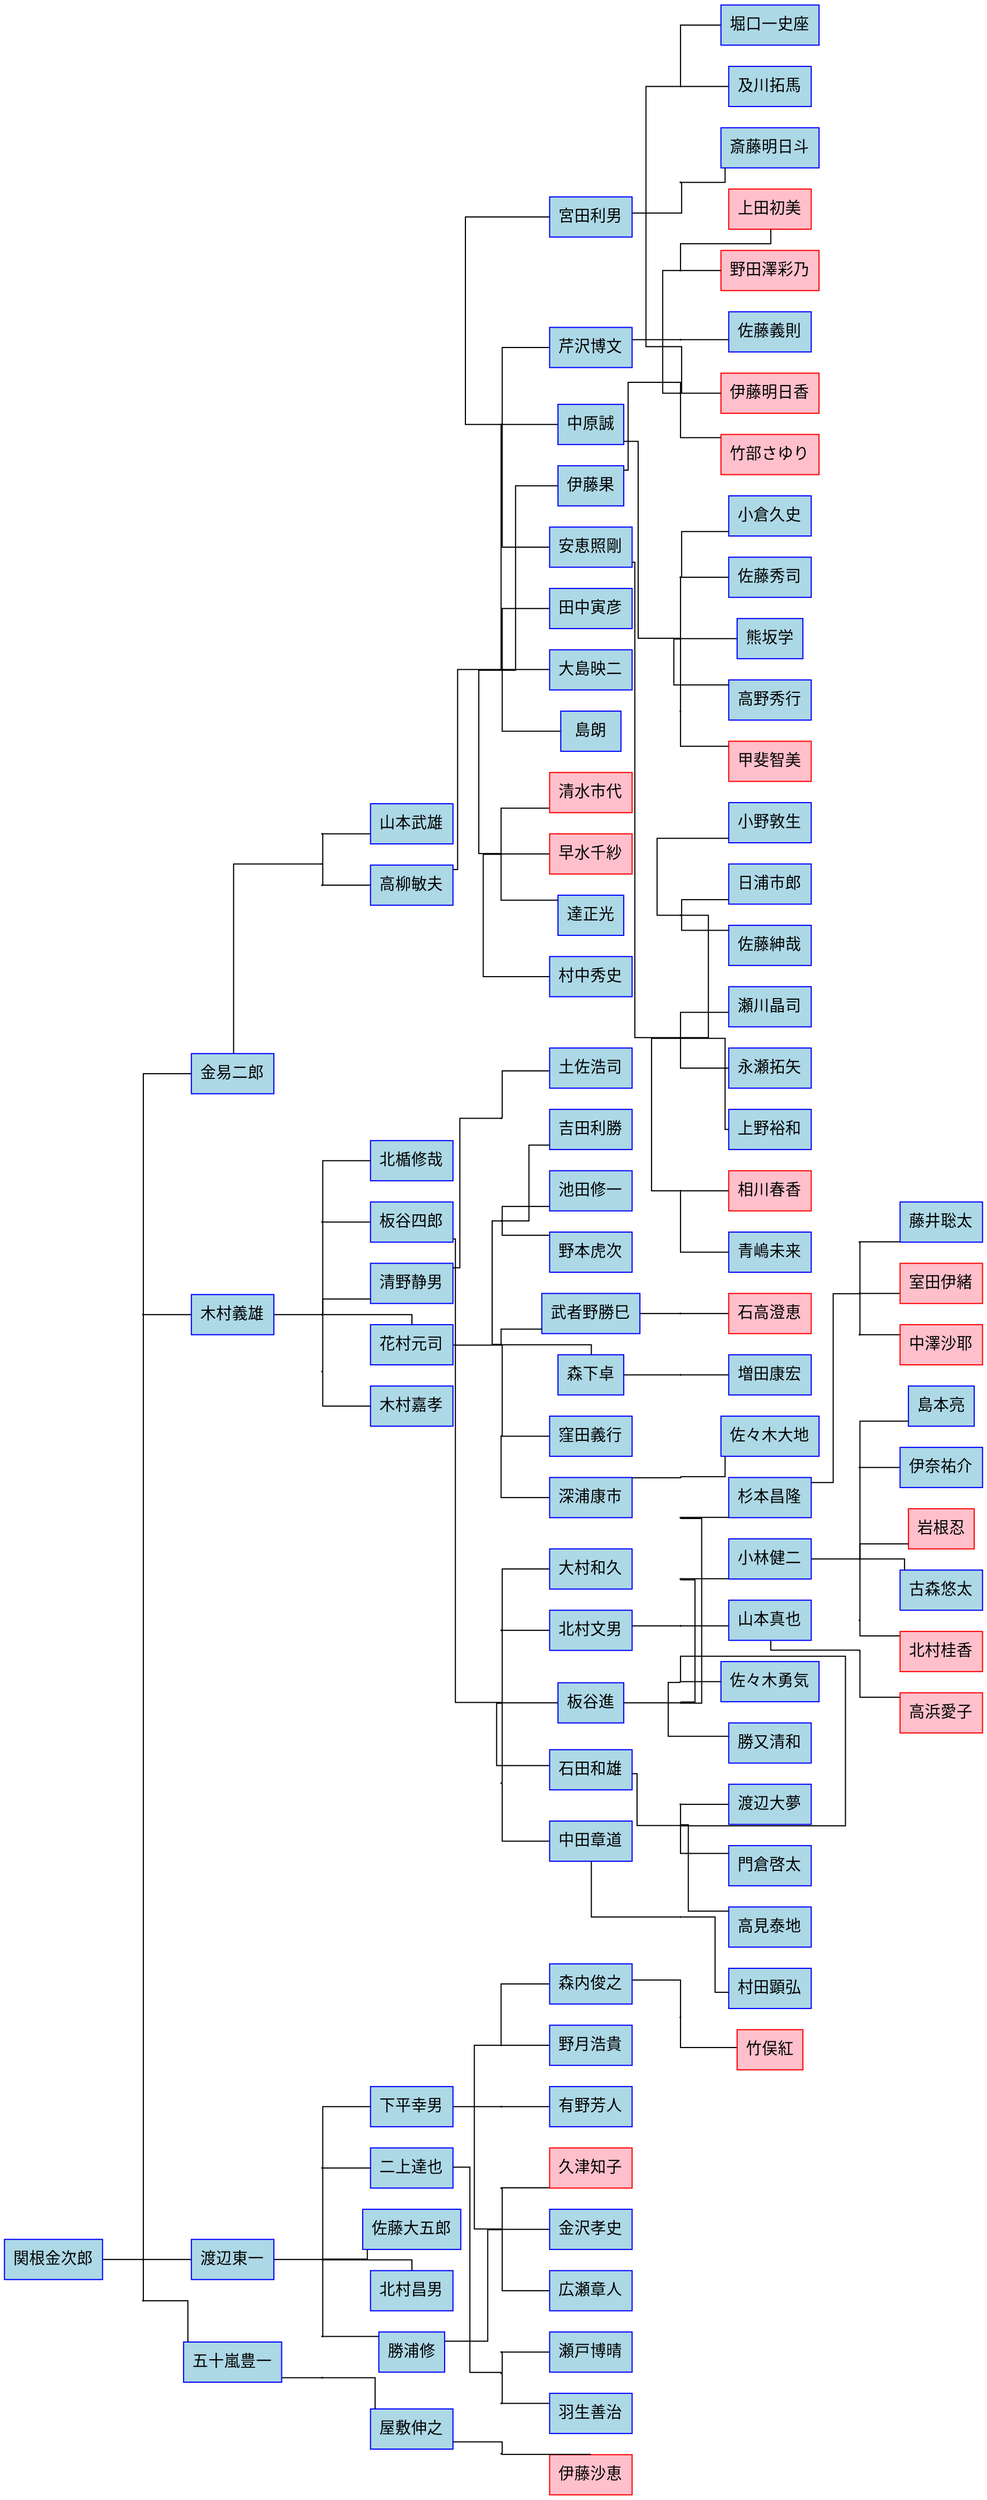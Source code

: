 graph "ShogiPlayers1" {
graph [charset="UTF-8", rankdir="LR", splines="ortho"]
node [fontname="Sans", shape="record"]



// Attributes




// Persons
pro_1 [color="blue", fillcolor="lightblue", label=" 金易二郎", style="filled"]
pro_2 [color="blue", fillcolor="lightblue", label=" 木村義雄", style="filled"]
pro_4 [color="blue", fillcolor="lightblue", label=" 渡辺東一", style="filled"]
pro_24 [color="blue", fillcolor="lightblue", label=" 北楯修哉", style="filled"]
pro_27 [color="blue", fillcolor="lightblue", label=" 山本武雄", style="filled"]
pro_29 [color="blue", fillcolor="lightblue", label=" 板谷四郎", style="filled"]
pro_31 [color="blue", fillcolor="lightblue", label=" 高柳敏夫", style="filled"]
pro_39 [color="blue", fillcolor="lightblue", label=" 花村元司", style="filled"]
pro_46 [color="blue", fillcolor="lightblue", label=" 五十嵐豊一", style="filled"]
pro_47 [color="blue", fillcolor="lightblue", label=" 清野静男", style="filled"]
pro_50 [color="blue", fillcolor="lightblue", label=" 下平幸男", style="filled"]
pro_57 [color="blue", fillcolor="lightblue", label=" 二上達也", style="filled"]
pro_60 [color="blue", fillcolor="lightblue", label=" 北村昌男", style="filled"]
pro_68 [color="blue", fillcolor="lightblue", label=" 芹沢博文", style="filled"]
pro_71 [color="blue", fillcolor="lightblue", label=" 大村和久", style="filled"]
pro_74 [color="blue", fillcolor="lightblue", label=" 佐藤大五郎", style="filled"]
pro_75 [color="blue", fillcolor="lightblue", label=" 吉田利勝", style="filled"]
pro_76 [color="blue", fillcolor="lightblue", label=" 北村文男", style="filled"]
pro_80 [color="blue", fillcolor="lightblue", label=" 木村嘉孝", style="filled"]
pro_84 [color="blue", fillcolor="lightblue", label=" 板谷進", style="filled"]
pro_92 [color="blue", fillcolor="lightblue", label=" 中原誠", style="filled"]
pro_96 [color="blue", fillcolor="lightblue", label=" 勝浦修", style="filled"]
pro_97 [color="blue", fillcolor="lightblue", label=" 石田和雄", style="filled"]
pro_102 [color="blue", fillcolor="lightblue", label=" 池田修一", style="filled"]
pro_103 [color="blue", fillcolor="lightblue", label=" 野本虎次", style="filled"]
pro_106 [color="blue", fillcolor="lightblue", label=" 佐藤義則", style="filled"]
pro_107 [color="blue", fillcolor="lightblue", label=" 安恵照剛", style="filled"]
pro_110 [color="blue", fillcolor="lightblue", label=" 宮田利男", style="filled"]
pro_118 [color="blue", fillcolor="lightblue", label=" 伊藤果", style="filled"]
pro_122 [color="blue", fillcolor="lightblue", label=" 有野芳人", style="filled"]
pro_123 [color="blue", fillcolor="lightblue", label=" 小林健二", style="filled"]
pro_124 [color="blue", fillcolor="lightblue", label=" 土佐浩司", style="filled"]
pro_127 [color="blue", fillcolor="lightblue", label=" 田中寅彦", style="filled"]
pro_129 [color="blue", fillcolor="lightblue", label=" 中田章道", style="filled"]
pro_130 [color="blue", fillcolor="lightblue", label=" 大島映二", style="filled"]
pro_137 [color="blue", fillcolor="lightblue", label=" 武者野勝巳", style="filled"]
pro_140 [color="blue", fillcolor="lightblue", label=" 瀬戸博晴", style="filled"]
pro_146 [color="blue", fillcolor="lightblue", label=" 島朗", style="filled"]
pro_161 [color="blue", fillcolor="lightblue", label=" 森下卓", style="filled"]
pro_163 [color="blue", fillcolor="lightblue", label=" 小野敦生", style="filled"]
pro_164 [color="blue", fillcolor="lightblue", label=" 日浦市郎", style="filled"]
pro_165 [color="blue", fillcolor="lightblue", label=" 達正光", style="filled"]
pro_175 [color="blue", fillcolor="lightblue", label=" 羽生善治", style="filled"]
pro_183 [color="blue", fillcolor="lightblue", label=" 森内俊之", style="filled"]
pro_188 [color="blue", fillcolor="lightblue", label=" 小倉久史", style="filled"]
pro_189 [color="blue", fillcolor="lightblue", label=" 屋敷伸之", style="filled"]
pro_196 [color="blue", fillcolor="lightblue", label=" 佐藤秀司", style="filled"]
pro_197 [color="blue", fillcolor="lightblue", label=" 杉本昌隆", style="filled"]
pro_201 [color="blue", fillcolor="lightblue", label=" 深浦康市", style="filled"]
pro_210 [color="blue", fillcolor="lightblue", label=" 窪田義行", style="filled"]
pro_215 [color="blue", fillcolor="lightblue", label=" 勝又清和", style="filled"]
pro_218 [color="blue", fillcolor="lightblue", label=" 堀口一史座", style="filled"]
pro_221 [color="blue", fillcolor="lightblue", label=" 野月浩貴", style="filled"]
pro_224 [color="blue", fillcolor="lightblue", label=" 佐藤紳哉", style="filled"]
pro_226 [color="blue", fillcolor="lightblue", label=" 高野秀行", style="filled"]
pro_228 [color="blue", fillcolor="lightblue", label=" 伊奈祐介", style="filled"]
pro_229 [color="blue", fillcolor="lightblue", label=" 山本真也", style="filled"]
pro_232 [color="blue", fillcolor="lightblue", label=" 金沢孝史", style="filled"]
pro_238 [color="blue", fillcolor="lightblue", label=" 上野裕和", style="filled"]
pro_244 [color="blue", fillcolor="lightblue", label=" 熊坂学", style="filled"]
pro_247 [color="blue", fillcolor="lightblue", label=" 島本亮", style="filled"]
pro_253 [color="blue", fillcolor="lightblue", label=" 村中秀史", style="filled"]
pro_255 [color="blue", fillcolor="lightblue", label=" 広瀬章人", style="filled"]
pro_259 [color="blue", fillcolor="lightblue", label=" 瀬川晶司", style="filled"]
pro_267 [color="blue", fillcolor="lightblue", label=" 村田顕弘", style="filled"]
pro_268 [color="blue", fillcolor="lightblue", label=" 及川拓馬", style="filled"]
pro_276 [color="blue", fillcolor="lightblue", label=" 永瀬拓矢", style="filled"]
pro_280 [color="blue", fillcolor="lightblue", label=" 佐々木勇気", style="filled"]
pro_282 [color="blue", fillcolor="lightblue", label=" 門倉啓太", style="filled"]
pro_284 [color="blue", fillcolor="lightblue", label=" 高見泰地", style="filled"]
pro_290 [color="blue", fillcolor="lightblue", label=" 渡辺大夢", style="filled"]
pro_297 [color="blue", fillcolor="lightblue", label=" 増田康宏", style="filled"]
pro_300 [color="blue", fillcolor="lightblue", label=" 青嶋未来", style="filled"]
pro_306 [color="blue", fillcolor="lightblue", label=" 佐々木大地", style="filled"]
pro_307 [color="blue", fillcolor="lightblue", label=" 藤井聡太", style="filled"]
pro_311 [color="blue", fillcolor="lightblue", label=" 斎藤明日斗", style="filled"]
pro_312 [color="blue", fillcolor="lightblue", label=" 古森悠太", style="filled"]
lady_7 [color="red", fillcolor="pink", label=" 清水市代", style="filled"]
lady_10 [color="red", fillcolor="pink", label=" 石高澄恵", style="filled"]
lady_15 [color="red", fillcolor="pink", label=" 久津知子", style="filled"]
lady_18 [color="red", fillcolor="pink", label=" 伊藤明日香", style="filled"]
lady_19 [color="red", fillcolor="pink", label=" 竹部さゆり", style="filled"]
lady_20 [color="red", fillcolor="pink", label=" 早水千紗", style="filled"]
lady_21 [color="red", fillcolor="pink", label=" 甲斐智美", style="filled"]
lady_24 [color="red", fillcolor="pink", label=" 野田澤彩乃", style="filled"]
lady_26 [color="red", fillcolor="pink", label=" 上田初美", style="filled"]
lady_32 [color="red", fillcolor="pink", label=" 岩根忍", style="filled"]
lady_35 [color="red", fillcolor="pink", label=" 室田伊緒", style="filled"]
lady_45 [color="red", fillcolor="pink", label=" 竹俣紅", style="filled"]
lady_46 [color="red", fillcolor="pink", label=" 北村桂香", style="filled"]
lady_47 [color="red", fillcolor="pink", label=" 相川春香", style="filled"]
lady_52 [color="red", fillcolor="pink", label=" 伊藤沙恵", style="filled"]
lady_53 [color="red", fillcolor="pink", label=" 中澤沙耶", style="filled"]
lady_54 [color="red", fillcolor="pink", label=" 高浜愛子", style="filled"]
extra_1 [color="blue", fillcolor="lightblue", label=" 関根金次郎", style="filled"]

// Generations


// Families
f0_c0 [height="0.01", shape="point", width="0.01"]
f0_c1 [height="0.01", shape="point", width="0.01"]
f0_c2 [height="0.01", shape="point", width="0.01"]
{rank=same; f0_c0 -- f0_c1 -- f0_c2}
pro_1 -- f0_c1
f0_c0 -- pro_27
f0_c2 -- pro_31
f1_c0 [height="0.01", shape="point", width="0.01"]
f1_c1 [height="0.01", shape="point", width="0.01"]
f1_c2 [height="0.01", shape="point", width="0.01"]
{rank=same; f1_c0 -- f1_c1 -- f1_c2}
pro_2 -- f1_c1
f1_c0 -- pro_24
f1_c0 -- pro_29
f1_c1 -- pro_39
f1_c1 -- pro_47
f1_c2 -- pro_80
f2_c0 [height="0.01", shape="point", width="0.01"]
f2_c1 [height="0.01", shape="point", width="0.01"]
f2_c2 [height="0.01", shape="point", width="0.01"]
{rank=same; f2_c0 -- f2_c1 -- f2_c2}
pro_4 -- f2_c1
f2_c0 -- pro_50
f2_c0 -- pro_57
f2_c1 -- pro_60
f2_c1 -- pro_74
f2_c2 -- pro_96
f3_c0 [height="0.01", shape="point", width="0.01"]
f3_c1 [height="0.01", shape="point", width="0.01"]
f3_c2 [height="0.01", shape="point", width="0.01"]
{rank=same; f3_c0 -- f3_c1 -- f3_c2}
pro_29 -- f3_c1
f3_c0 -- pro_71
f3_c0 -- pro_76
f3_c1 -- pro_84
f3_c1 -- pro_97
f3_c2 -- pro_129
f4_c0 [height="0.01", shape="point", width="0.01"]
f4_c1 [height="0.01", shape="point", width="0.01"]
f4_c2 [height="0.01", shape="point", width="0.01"]
{rank=same; f4_c0 -- f4_c1 -- f4_c2}
pro_31 -- f4_c1
f4_c0 -- pro_68
f4_c0 -- pro_92
f4_c0 -- pro_107
f4_c0 -- pro_110
f4_c1 -- pro_118
f4_c1 -- pro_127
f4_c1 -- pro_130
f4_c1 -- pro_146
f4_c2 -- pro_165
f4_c2 -- pro_253
f4_c2 -- lady_7
f4_c2 -- lady_20
f5_c0 [height="0.01", shape="point", width="0.01"]
f5_c1 [height="0.01", shape="point", width="0.01"]
f5_c2 [height="0.01", shape="point", width="0.01"]
{rank=same; f5_c0 -- f5_c1 -- f5_c2}
pro_39 -- f5_c1
f5_c0 -- pro_75
f5_c0 -- pro_102
f5_c0 -- pro_103
f5_c1 -- pro_137
f5_c1 -- pro_161
f5_c2 -- pro_201
f5_c2 -- pro_210
f6_c [height="0.01", shape="point", width="0.01"]
pro_46 -- f6_c
f6_c -- pro_189
f7_c [height="0.01", shape="point", width="0.01"]
pro_47 -- f7_c
f7_c -- pro_124
f8_c [height="0.01", shape="point", width="0.01"]
pro_50 -- f8_c
f8_c -- pro_122
f9_c0 [height="0.01", shape="point", width="0.01"]
f9_c1 [height="0.01", shape="point", width="0.01"]
f9_c2 [height="0.01", shape="point", width="0.01"]
{rank=same; f9_c0 -- f9_c1 -- f9_c2}
pro_57 -- f9_c1
f9_c0 -- pro_140
f9_c2 -- pro_175
f10_c [height="0.01", shape="point", width="0.01"]
pro_68 -- f10_c
f10_c -- pro_106
f11_c [height="0.01", shape="point", width="0.01"]
pro_76 -- f11_c
f11_c -- pro_229
f12_c0 [height="0.01", shape="point", width="0.01"]
f12_c1 [height="0.01", shape="point", width="0.01"]
f12_c2 [height="0.01", shape="point", width="0.01"]
{rank=same; f12_c0 -- f12_c1 -- f12_c2}
pro_84 -- f12_c1
f12_c0 -- pro_123
f12_c2 -- pro_197
f13_c0 [height="0.01", shape="point", width="0.01"]
f13_c1 [height="0.01", shape="point", width="0.01"]
f13_c2 [height="0.01", shape="point", width="0.01"]
{rank=same; f13_c0 -- f13_c1 -- f13_c2}
pro_92 -- f13_c1
f13_c0 -- pro_188
f13_c0 -- pro_196
f13_c1 -- pro_226
f13_c1 -- pro_244
f13_c2 -- lady_21
f14_c0 [height="0.01", shape="point", width="0.01"]
f14_c1 [height="0.01", shape="point", width="0.01"]
f14_c2 [height="0.01", shape="point", width="0.01"]
{rank=same; f14_c0 -- f14_c1 -- f14_c2}
pro_96 -- f14_c1
f14_c0 -- pro_183
f14_c0 -- pro_221
f14_c1 -- pro_232
f14_c1 -- pro_255
f14_c2 -- lady_15
f15_c0 [height="0.01", shape="point", width="0.01"]
f15_c1 [height="0.01", shape="point", width="0.01"]
f15_c2 [height="0.01", shape="point", width="0.01"]
{rank=same; f15_c0 -- f15_c1 -- f15_c2}
pro_97 -- f15_c1
f15_c0 -- pro_215
f15_c0 -- pro_280
f15_c1 -- pro_282
f15_c1 -- pro_284
f15_c2 -- pro_290
f16_c0 [height="0.01", shape="point", width="0.01"]
f16_c1 [height="0.01", shape="point", width="0.01"]
f16_c2 [height="0.01", shape="point", width="0.01"]
{rank=same; f16_c0 -- f16_c1 -- f16_c2}
pro_107 -- f16_c1
f16_c0 -- pro_163
f16_c0 -- pro_164
f16_c0 -- pro_224
f16_c1 -- pro_238
f16_c1 -- pro_259
f16_c1 -- pro_276
f16_c2 -- pro_300
f16_c2 -- lady_47
f17_c [height="0.01", shape="point", width="0.01"]
pro_110 -- f17_c
f17_c -- pro_311
f18_c0 [height="0.01", shape="point", width="0.01"]
f18_c1 [height="0.01", shape="point", width="0.01"]
f18_c2 [height="0.01", shape="point", width="0.01"]
{rank=same; f18_c0 -- f18_c1 -- f18_c2}
pro_118 -- f18_c1
f18_c0 -- pro_218
f18_c0 -- pro_268
f18_c1 -- lady_18
f18_c1 -- lady_19
f18_c2 -- lady_24
f18_c2 -- lady_26
f19_c0 [height="0.01", shape="point", width="0.01"]
f19_c1 [height="0.01", shape="point", width="0.01"]
f19_c2 [height="0.01", shape="point", width="0.01"]
{rank=same; f19_c0 -- f19_c1 -- f19_c2}
pro_123 -- f19_c1
f19_c0 -- pro_228
f19_c0 -- pro_247
f19_c1 -- pro_312
f19_c1 -- lady_32
f19_c2 -- lady_46
f20_c [height="0.01", shape="point", width="0.01"]
pro_129 -- f20_c
f20_c -- pro_267
f21_c [height="0.01", shape="point", width="0.01"]
pro_137 -- f21_c
f21_c -- lady_10
f22_c [height="0.01", shape="point", width="0.01"]
pro_161 -- f22_c
f22_c -- pro_297
f23_c [height="0.01", shape="point", width="0.01"]
pro_183 -- f23_c
f23_c -- lady_45
f24_c [height="0.01", shape="point", width="0.01"]
pro_189 -- f24_c
f24_c -- lady_52
f25_c0 [height="0.01", shape="point", width="0.01"]
f25_c1 [height="0.01", shape="point", width="0.01"]
f25_c2 [height="0.01", shape="point", width="0.01"]
{rank=same; f25_c0 -- f25_c1 -- f25_c2}
pro_197 -- f25_c1
f25_c0 -- pro_307
f25_c1 -- lady_35
f25_c2 -- lady_53
f26_c [height="0.01", shape="point", width="0.01"]
pro_201 -- f26_c
f26_c -- pro_306
f27_c [height="0.01", shape="point", width="0.01"]
pro_229 -- f27_c
f27_c -- lady_54
f28_c0 [height="0.01", shape="point", width="0.01"]
f28_c1 [height="0.01", shape="point", width="0.01"]
f28_c2 [height="0.01", shape="point", width="0.01"]
{rank=same; f28_c0 -- f28_c1 -- f28_c2}
extra_1 -- f28_c1
f28_c0 -- pro_1
f28_c0 -- pro_2
f28_c1 -- pro_4
f28_c2 -- pro_46

}
